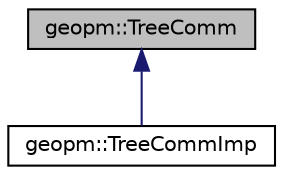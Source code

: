 digraph "geopm::TreeComm"
{
  edge [fontname="Helvetica",fontsize="10",labelfontname="Helvetica",labelfontsize="10"];
  node [fontname="Helvetica",fontsize="10",shape=record];
  Node0 [label="geopm::TreeComm",height=0.2,width=0.4,color="black", fillcolor="grey75", style="filled", fontcolor="black"];
  Node0 -> Node1 [dir="back",color="midnightblue",fontsize="10",style="solid",fontname="Helvetica"];
  Node1 [label="geopm::TreeCommImp",height=0.2,width=0.4,color="black", fillcolor="white", style="filled",URL="$classgeopm_1_1_tree_comm_imp.html"];
}
